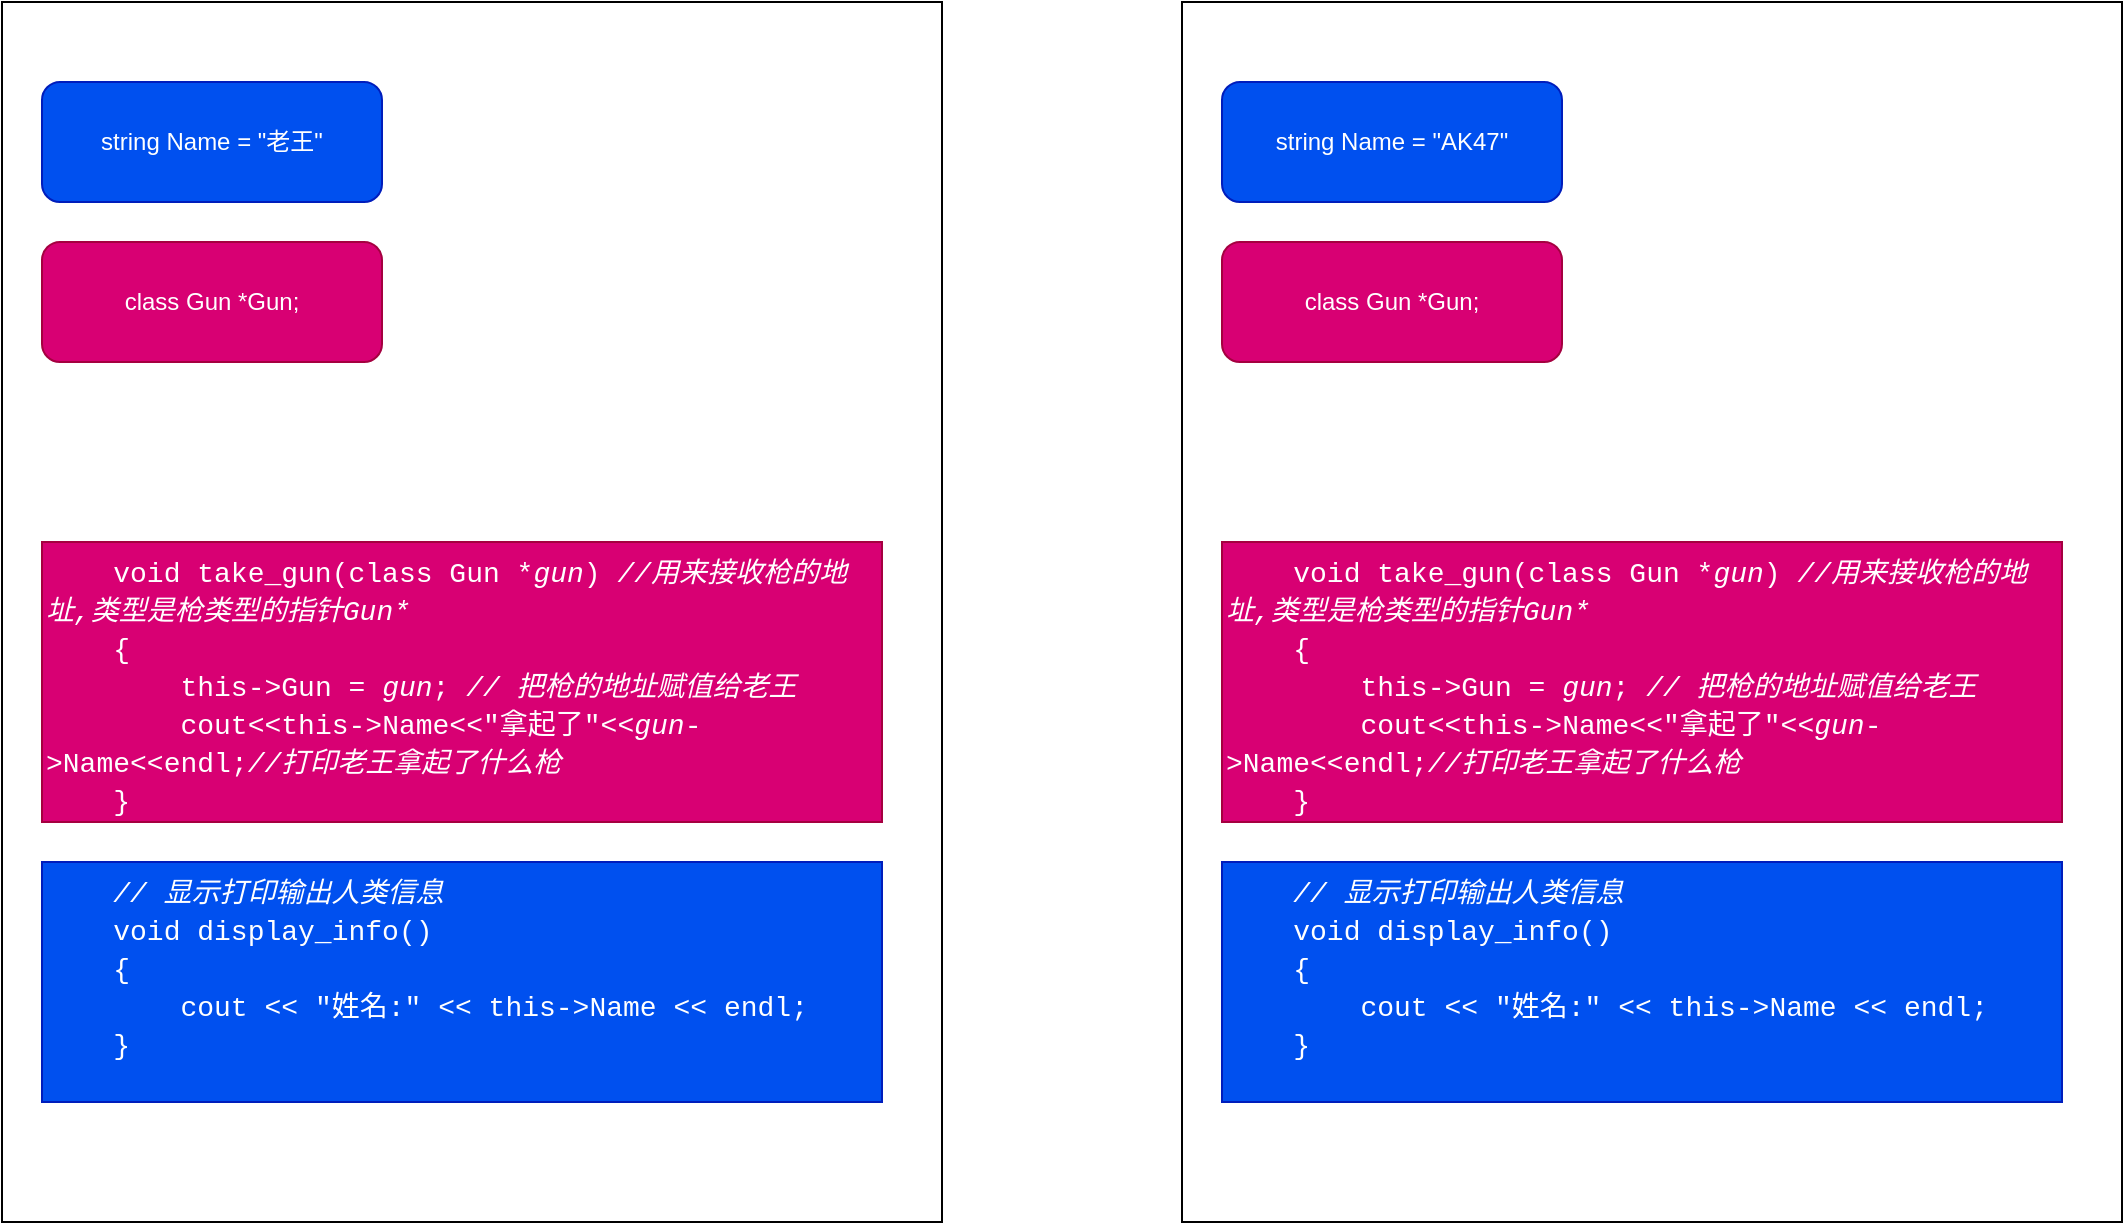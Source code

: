 <mxfile>
    <diagram id="oST1ziDif6kEccXKR9cC" name="第 1 页">
        <mxGraphModel dx="1689" dy="1202" grid="1" gridSize="10" guides="1" tooltips="1" connect="1" arrows="1" fold="1" page="1" pageScale="1" pageWidth="1169" pageHeight="827" background="none" math="0" shadow="0">
            <root>
                <mxCell id="0"/>
                <mxCell id="1" parent="0"/>
                <mxCell id="11" value="" style="rounded=0;whiteSpace=wrap;html=1;labelBackgroundColor=none;fontFamily=Helvetica;fontSize=12;" parent="1" vertex="1">
                    <mxGeometry x="55" y="160" width="470" height="610" as="geometry"/>
                </mxCell>
                <mxCell id="2" value="string Name = &quot;老王&quot;" style="rounded=1;whiteSpace=wrap;html=1;fillColor=#0050ef;fontColor=#ffffff;strokeColor=#001DBC;" parent="1" vertex="1">
                    <mxGeometry x="75" y="200" width="170" height="60" as="geometry"/>
                </mxCell>
                <mxCell id="9" value="&lt;div style=&quot;font-family: &amp;quot;Fira Code&amp;quot;, Consolas, &amp;quot;Courier New&amp;quot;, monospace; font-weight: normal; font-size: 14px; line-height: 19px;&quot;&gt;&lt;div style=&quot;line-height: 19px;&quot;&gt;&lt;div&gt;&lt;span style=&quot;&quot;&gt;&amp;nbsp; &amp;nbsp; &lt;/span&gt;&lt;span style=&quot;&quot;&gt;void&lt;/span&gt;&lt;span style=&quot;&quot;&gt; &lt;/span&gt;&lt;span style=&quot;&quot;&gt;take_gun&lt;/span&gt;&lt;span style=&quot;&quot;&gt;(&lt;/span&gt;&lt;span style=&quot;&quot;&gt;class&lt;/span&gt;&lt;span style=&quot;&quot;&gt; &lt;/span&gt;&lt;span style=&quot;&quot;&gt;Gun&lt;/span&gt;&lt;span style=&quot;&quot;&gt; &lt;/span&gt;&lt;span style=&quot;&quot;&gt;*&lt;/span&gt;&lt;span style=&quot;font-style: italic;&quot;&gt;gun&lt;/span&gt;&lt;span style=&quot;&quot;&gt;)&lt;/span&gt;&lt;span style=&quot;font-style: italic;&quot;&gt; //用来接收枪的地址,类型是枪类型的指针Gun*&lt;/span&gt;&lt;/div&gt;&lt;div&gt;&lt;span style=&quot;&quot;&gt;&amp;nbsp; &amp;nbsp; &lt;/span&gt;&lt;span style=&quot;&quot;&gt;{&lt;/span&gt;&lt;/div&gt;&lt;div&gt;&lt;span style=&quot;&quot;&gt;&amp;nbsp; &amp;nbsp; &amp;nbsp; &amp;nbsp; &lt;/span&gt;&lt;span style=&quot;&quot;&gt;this-&amp;gt;&lt;/span&gt;Gun&lt;span style=&quot;&quot;&gt; &lt;/span&gt;&lt;span style=&quot;&quot;&gt;=&lt;/span&gt;&lt;span style=&quot;&quot;&gt; &lt;/span&gt;&lt;span style=&quot;font-style: italic;&quot;&gt;gun&lt;/span&gt;&lt;span style=&quot;&quot;&gt;;&lt;/span&gt;&lt;span style=&quot;font-style: italic;&quot;&gt; // 把枪的地址赋值给老王&lt;/span&gt;&lt;/div&gt;&lt;div&gt;&lt;span style=&quot;&quot;&gt;&amp;nbsp; &amp;nbsp; &amp;nbsp; &amp;nbsp; &lt;/span&gt;cout&lt;span style=&quot;&quot;&gt;&amp;lt;&amp;lt;&lt;/span&gt;&lt;span style=&quot;&quot;&gt;this-&amp;gt;&lt;/span&gt;Name&lt;span style=&quot;&quot;&gt;&amp;lt;&amp;lt;&lt;/span&gt;&lt;span style=&quot;&quot;&gt;&quot;&lt;/span&gt;&lt;span style=&quot;&quot;&gt;拿起了&lt;/span&gt;&lt;span style=&quot;&quot;&gt;&quot;&lt;/span&gt;&lt;span style=&quot;&quot;&gt;&amp;lt;&amp;lt;&lt;/span&gt;&lt;span style=&quot;font-style: italic;&quot;&gt;gun&lt;/span&gt;&lt;span style=&quot;&quot;&gt;-&amp;gt;&lt;/span&gt;Name&lt;span style=&quot;&quot;&gt;&amp;lt;&amp;lt;&lt;/span&gt;&lt;span style=&quot;&quot;&gt;endl&lt;/span&gt;&lt;span style=&quot;&quot;&gt;;&lt;/span&gt;&lt;span style=&quot;font-style: italic;&quot;&gt;//打印老王拿起了什么枪&lt;/span&gt;&lt;/div&gt;&lt;div&gt;&lt;span style=&quot;&quot;&gt;&amp;nbsp; &amp;nbsp; &lt;/span&gt;&lt;span style=&quot;&quot;&gt;}&lt;/span&gt;&lt;/div&gt;&lt;/div&gt;&lt;/div&gt;" style="text;whiteSpace=wrap;html=1;fillColor=#d80073;rounded=0;labelBackgroundColor=none;fontColor=#ffffff;strokeColor=#A50040;" parent="1" vertex="1">
                    <mxGeometry x="75" y="430" width="420" height="140" as="geometry"/>
                </mxCell>
                <mxCell id="12" value="class Gun *Gun;" style="rounded=1;whiteSpace=wrap;html=1;fillColor=#d80073;fontColor=#ffffff;strokeColor=#A50040;" vertex="1" parent="1">
                    <mxGeometry x="75" y="280" width="170" height="60" as="geometry"/>
                </mxCell>
                <mxCell id="13" value="&lt;div style=&quot;font-family: &amp;quot;Fira Code&amp;quot;, Consolas, &amp;quot;Courier New&amp;quot;, monospace; font-weight: normal; font-size: 14px; line-height: 19px;&quot;&gt;&lt;div&gt;&lt;span style=&quot;font-style: italic;&quot;&gt;&amp;nbsp; &amp;nbsp; // 显示打印输出人类信息&lt;/span&gt;&lt;/div&gt;&lt;div&gt;&lt;span style=&quot;&quot;&gt;&amp;nbsp; &amp;nbsp; &lt;/span&gt;&lt;span style=&quot;&quot;&gt;void&lt;/span&gt;&lt;span style=&quot;&quot;&gt; &lt;/span&gt;&lt;span style=&quot;&quot;&gt;display_info&lt;/span&gt;&lt;span style=&quot;&quot;&gt;()&lt;/span&gt;&lt;/div&gt;&lt;div&gt;&lt;span style=&quot;&quot;&gt;&amp;nbsp; &amp;nbsp; &lt;/span&gt;&lt;span style=&quot;&quot;&gt;{&lt;/span&gt;&lt;/div&gt;&lt;div&gt;&lt;span style=&quot;&quot;&gt;&amp;nbsp; &amp;nbsp; &amp;nbsp; &amp;nbsp; &lt;/span&gt;&lt;span style=&quot;&quot;&gt;cout&lt;/span&gt;&lt;span style=&quot;&quot;&gt; &lt;/span&gt;&lt;span style=&quot;&quot;&gt;&amp;lt;&amp;lt;&lt;/span&gt;&lt;span style=&quot;&quot;&gt; &lt;/span&gt;&lt;span style=&quot;&quot;&gt;&quot;&lt;/span&gt;&lt;span style=&quot;&quot;&gt;姓名:&lt;/span&gt;&lt;span style=&quot;&quot;&gt;&quot;&lt;/span&gt;&lt;span style=&quot;&quot;&gt; &lt;/span&gt;&lt;span style=&quot;&quot;&gt;&amp;lt;&amp;lt;&lt;/span&gt;&lt;span style=&quot;&quot;&gt; &lt;/span&gt;&lt;span style=&quot;&quot;&gt;this-&amp;gt;&lt;/span&gt;&lt;span style=&quot;&quot;&gt;Name&lt;/span&gt;&lt;span style=&quot;&quot;&gt; &lt;/span&gt;&lt;span style=&quot;&quot;&gt;&amp;lt;&amp;lt;&lt;/span&gt;&lt;span style=&quot;&quot;&gt; &lt;/span&gt;&lt;span style=&quot;&quot;&gt;endl&lt;/span&gt;&lt;span style=&quot;&quot;&gt;;&lt;/span&gt;&lt;/div&gt;&lt;div&gt;&lt;span style=&quot;&quot;&gt;&amp;nbsp; &amp;nbsp; &lt;/span&gt;&lt;span style=&quot;&quot;&gt;}&lt;/span&gt;&lt;/div&gt;&lt;/div&gt;" style="text;whiteSpace=wrap;html=1;fillColor=#0050ef;rounded=0;labelBackgroundColor=none;fontColor=#ffffff;strokeColor=#001DBC;" vertex="1" parent="1">
                    <mxGeometry x="75" y="590" width="420" height="120" as="geometry"/>
                </mxCell>
                <mxCell id="15" value="" style="rounded=0;whiteSpace=wrap;html=1;labelBackgroundColor=none;fontFamily=Helvetica;fontSize=12;" vertex="1" parent="1">
                    <mxGeometry x="645" y="160" width="470" height="610" as="geometry"/>
                </mxCell>
                <mxCell id="16" value="string Name = &quot;AK47&quot;" style="rounded=1;whiteSpace=wrap;html=1;fillColor=#0050ef;fontColor=#ffffff;strokeColor=#001DBC;" vertex="1" parent="1">
                    <mxGeometry x="665" y="200" width="170" height="60" as="geometry"/>
                </mxCell>
                <mxCell id="17" value="&lt;div style=&quot;font-family: &amp;quot;Fira Code&amp;quot;, Consolas, &amp;quot;Courier New&amp;quot;, monospace; font-weight: normal; font-size: 14px; line-height: 19px;&quot;&gt;&lt;div style=&quot;line-height: 19px;&quot;&gt;&lt;div&gt;&lt;span style=&quot;&quot;&gt;&amp;nbsp; &amp;nbsp; &lt;/span&gt;&lt;span style=&quot;&quot;&gt;void&lt;/span&gt;&lt;span style=&quot;&quot;&gt; &lt;/span&gt;&lt;span style=&quot;&quot;&gt;take_gun&lt;/span&gt;&lt;span style=&quot;&quot;&gt;(&lt;/span&gt;&lt;span style=&quot;&quot;&gt;class&lt;/span&gt;&lt;span style=&quot;&quot;&gt; &lt;/span&gt;&lt;span style=&quot;&quot;&gt;Gun&lt;/span&gt;&lt;span style=&quot;&quot;&gt; &lt;/span&gt;&lt;span style=&quot;&quot;&gt;*&lt;/span&gt;&lt;span style=&quot;font-style: italic;&quot;&gt;gun&lt;/span&gt;&lt;span style=&quot;&quot;&gt;)&lt;/span&gt;&lt;span style=&quot;font-style: italic;&quot;&gt; //用来接收枪的地址,类型是枪类型的指针Gun*&lt;/span&gt;&lt;/div&gt;&lt;div&gt;&lt;span style=&quot;&quot;&gt;&amp;nbsp; &amp;nbsp; &lt;/span&gt;&lt;span style=&quot;&quot;&gt;{&lt;/span&gt;&lt;/div&gt;&lt;div&gt;&lt;span style=&quot;&quot;&gt;&amp;nbsp; &amp;nbsp; &amp;nbsp; &amp;nbsp; &lt;/span&gt;&lt;span style=&quot;&quot;&gt;this-&amp;gt;&lt;/span&gt;Gun&lt;span style=&quot;&quot;&gt; &lt;/span&gt;&lt;span style=&quot;&quot;&gt;=&lt;/span&gt;&lt;span style=&quot;&quot;&gt; &lt;/span&gt;&lt;span style=&quot;font-style: italic;&quot;&gt;gun&lt;/span&gt;&lt;span style=&quot;&quot;&gt;;&lt;/span&gt;&lt;span style=&quot;font-style: italic;&quot;&gt; // 把枪的地址赋值给老王&lt;/span&gt;&lt;/div&gt;&lt;div&gt;&lt;span style=&quot;&quot;&gt;&amp;nbsp; &amp;nbsp; &amp;nbsp; &amp;nbsp; &lt;/span&gt;cout&lt;span style=&quot;&quot;&gt;&amp;lt;&amp;lt;&lt;/span&gt;&lt;span style=&quot;&quot;&gt;this-&amp;gt;&lt;/span&gt;Name&lt;span style=&quot;&quot;&gt;&amp;lt;&amp;lt;&lt;/span&gt;&lt;span style=&quot;&quot;&gt;&quot;&lt;/span&gt;&lt;span style=&quot;&quot;&gt;拿起了&lt;/span&gt;&lt;span style=&quot;&quot;&gt;&quot;&lt;/span&gt;&lt;span style=&quot;&quot;&gt;&amp;lt;&amp;lt;&lt;/span&gt;&lt;span style=&quot;font-style: italic;&quot;&gt;gun&lt;/span&gt;&lt;span style=&quot;&quot;&gt;-&amp;gt;&lt;/span&gt;Name&lt;span style=&quot;&quot;&gt;&amp;lt;&amp;lt;&lt;/span&gt;&lt;span style=&quot;&quot;&gt;endl&lt;/span&gt;&lt;span style=&quot;&quot;&gt;;&lt;/span&gt;&lt;span style=&quot;font-style: italic;&quot;&gt;//打印老王拿起了什么枪&lt;/span&gt;&lt;/div&gt;&lt;div&gt;&lt;span style=&quot;&quot;&gt;&amp;nbsp; &amp;nbsp; &lt;/span&gt;&lt;span style=&quot;&quot;&gt;}&lt;/span&gt;&lt;/div&gt;&lt;/div&gt;&lt;/div&gt;" style="text;whiteSpace=wrap;html=1;fillColor=#d80073;rounded=0;labelBackgroundColor=none;fontColor=#ffffff;strokeColor=#A50040;" vertex="1" parent="1">
                    <mxGeometry x="665" y="430" width="420" height="140" as="geometry"/>
                </mxCell>
                <mxCell id="18" value="class Gun *Gun;" style="rounded=1;whiteSpace=wrap;html=1;fillColor=#d80073;fontColor=#ffffff;strokeColor=#A50040;" vertex="1" parent="1">
                    <mxGeometry x="665" y="280" width="170" height="60" as="geometry"/>
                </mxCell>
                <mxCell id="19" value="&lt;div style=&quot;font-family: &amp;quot;Fira Code&amp;quot;, Consolas, &amp;quot;Courier New&amp;quot;, monospace; font-weight: normal; font-size: 14px; line-height: 19px;&quot;&gt;&lt;div&gt;&lt;span style=&quot;font-style: italic;&quot;&gt;&amp;nbsp; &amp;nbsp; // 显示打印输出人类信息&lt;/span&gt;&lt;/div&gt;&lt;div&gt;&lt;span style=&quot;&quot;&gt;&amp;nbsp; &amp;nbsp; &lt;/span&gt;&lt;span style=&quot;&quot;&gt;void&lt;/span&gt;&lt;span style=&quot;&quot;&gt; &lt;/span&gt;&lt;span style=&quot;&quot;&gt;display_info&lt;/span&gt;&lt;span style=&quot;&quot;&gt;()&lt;/span&gt;&lt;/div&gt;&lt;div&gt;&lt;span style=&quot;&quot;&gt;&amp;nbsp; &amp;nbsp; &lt;/span&gt;&lt;span style=&quot;&quot;&gt;{&lt;/span&gt;&lt;/div&gt;&lt;div&gt;&lt;span style=&quot;&quot;&gt;&amp;nbsp; &amp;nbsp; &amp;nbsp; &amp;nbsp; &lt;/span&gt;&lt;span style=&quot;&quot;&gt;cout&lt;/span&gt;&lt;span style=&quot;&quot;&gt; &lt;/span&gt;&lt;span style=&quot;&quot;&gt;&amp;lt;&amp;lt;&lt;/span&gt;&lt;span style=&quot;&quot;&gt; &lt;/span&gt;&lt;span style=&quot;&quot;&gt;&quot;&lt;/span&gt;&lt;span style=&quot;&quot;&gt;姓名:&lt;/span&gt;&lt;span style=&quot;&quot;&gt;&quot;&lt;/span&gt;&lt;span style=&quot;&quot;&gt; &lt;/span&gt;&lt;span style=&quot;&quot;&gt;&amp;lt;&amp;lt;&lt;/span&gt;&lt;span style=&quot;&quot;&gt; &lt;/span&gt;&lt;span style=&quot;&quot;&gt;this-&amp;gt;&lt;/span&gt;&lt;span style=&quot;&quot;&gt;Name&lt;/span&gt;&lt;span style=&quot;&quot;&gt; &lt;/span&gt;&lt;span style=&quot;&quot;&gt;&amp;lt;&amp;lt;&lt;/span&gt;&lt;span style=&quot;&quot;&gt; &lt;/span&gt;&lt;span style=&quot;&quot;&gt;endl&lt;/span&gt;&lt;span style=&quot;&quot;&gt;;&lt;/span&gt;&lt;/div&gt;&lt;div&gt;&lt;span style=&quot;&quot;&gt;&amp;nbsp; &amp;nbsp; &lt;/span&gt;&lt;span style=&quot;&quot;&gt;}&lt;/span&gt;&lt;/div&gt;&lt;/div&gt;" style="text;whiteSpace=wrap;html=1;fillColor=#0050ef;rounded=0;labelBackgroundColor=none;fontColor=#ffffff;strokeColor=#001DBC;" vertex="1" parent="1">
                    <mxGeometry x="665" y="590" width="420" height="120" as="geometry"/>
                </mxCell>
            </root>
        </mxGraphModel>
    </diagram>
</mxfile>